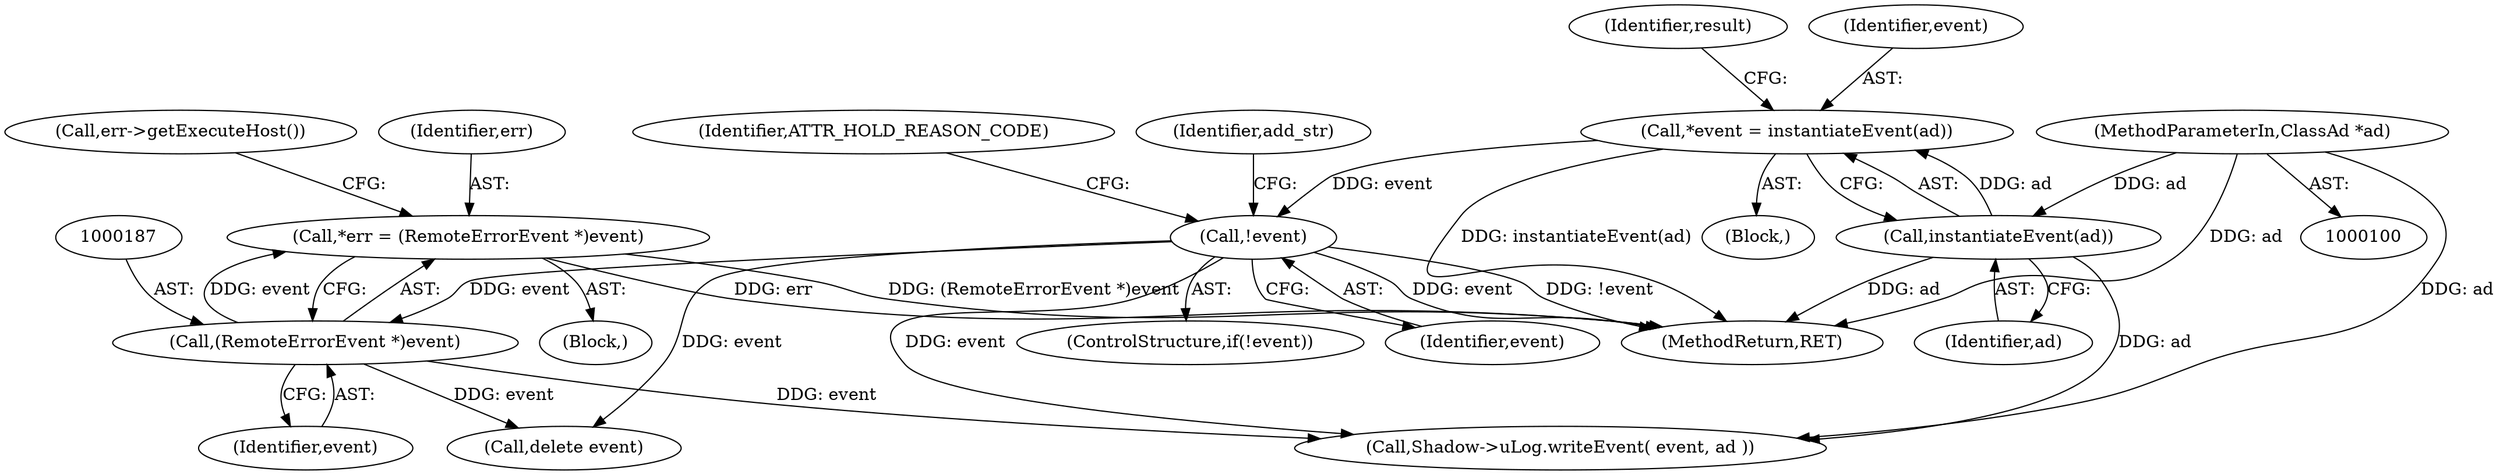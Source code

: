 digraph "0_htcondor_5e5571d1a431eb3c61977b6dd6ec90186ef79867_6@pointer" {
"1000184" [label="(Call,*err = (RemoteErrorEvent *)event)"];
"1000186" [label="(Call,(RemoteErrorEvent *)event)"];
"1000142" [label="(Call,!event)"];
"1000104" [label="(Call,*event = instantiateEvent(ad))"];
"1000106" [label="(Call,instantiateEvent(ad))"];
"1000101" [label="(MethodParameterIn,ClassAd *ad)"];
"1000110" [label="(Identifier,result)"];
"1000192" [label="(Call,err->getExecuteHost())"];
"1000141" [label="(ControlStructure,if(!event))"];
"1000234" [label="(Call,Shadow->uLog.writeEvent( event, ad ))"];
"1000102" [label="(Block,)"];
"1000157" [label="(Identifier,ATTR_HOLD_REASON_CODE)"];
"1000182" [label="(Block,)"];
"1000281" [label="(MethodReturn,RET)"];
"1000107" [label="(Identifier,ad)"];
"1000277" [label="(Call,delete event)"];
"1000101" [label="(MethodParameterIn,ClassAd *ad)"];
"1000106" [label="(Call,instantiateEvent(ad))"];
"1000105" [label="(Identifier,event)"];
"1000147" [label="(Identifier,add_str)"];
"1000185" [label="(Identifier,err)"];
"1000184" [label="(Call,*err = (RemoteErrorEvent *)event)"];
"1000142" [label="(Call,!event)"];
"1000104" [label="(Call,*event = instantiateEvent(ad))"];
"1000186" [label="(Call,(RemoteErrorEvent *)event)"];
"1000188" [label="(Identifier,event)"];
"1000143" [label="(Identifier,event)"];
"1000184" -> "1000182"  [label="AST: "];
"1000184" -> "1000186"  [label="CFG: "];
"1000185" -> "1000184"  [label="AST: "];
"1000186" -> "1000184"  [label="AST: "];
"1000192" -> "1000184"  [label="CFG: "];
"1000184" -> "1000281"  [label="DDG: err"];
"1000184" -> "1000281"  [label="DDG: (RemoteErrorEvent *)event"];
"1000186" -> "1000184"  [label="DDG: event"];
"1000186" -> "1000188"  [label="CFG: "];
"1000187" -> "1000186"  [label="AST: "];
"1000188" -> "1000186"  [label="AST: "];
"1000142" -> "1000186"  [label="DDG: event"];
"1000186" -> "1000234"  [label="DDG: event"];
"1000186" -> "1000277"  [label="DDG: event"];
"1000142" -> "1000141"  [label="AST: "];
"1000142" -> "1000143"  [label="CFG: "];
"1000143" -> "1000142"  [label="AST: "];
"1000147" -> "1000142"  [label="CFG: "];
"1000157" -> "1000142"  [label="CFG: "];
"1000142" -> "1000281"  [label="DDG: !event"];
"1000142" -> "1000281"  [label="DDG: event"];
"1000104" -> "1000142"  [label="DDG: event"];
"1000142" -> "1000234"  [label="DDG: event"];
"1000142" -> "1000277"  [label="DDG: event"];
"1000104" -> "1000102"  [label="AST: "];
"1000104" -> "1000106"  [label="CFG: "];
"1000105" -> "1000104"  [label="AST: "];
"1000106" -> "1000104"  [label="AST: "];
"1000110" -> "1000104"  [label="CFG: "];
"1000104" -> "1000281"  [label="DDG: instantiateEvent(ad)"];
"1000106" -> "1000104"  [label="DDG: ad"];
"1000106" -> "1000107"  [label="CFG: "];
"1000107" -> "1000106"  [label="AST: "];
"1000106" -> "1000281"  [label="DDG: ad"];
"1000101" -> "1000106"  [label="DDG: ad"];
"1000106" -> "1000234"  [label="DDG: ad"];
"1000101" -> "1000100"  [label="AST: "];
"1000101" -> "1000281"  [label="DDG: ad"];
"1000101" -> "1000234"  [label="DDG: ad"];
}
